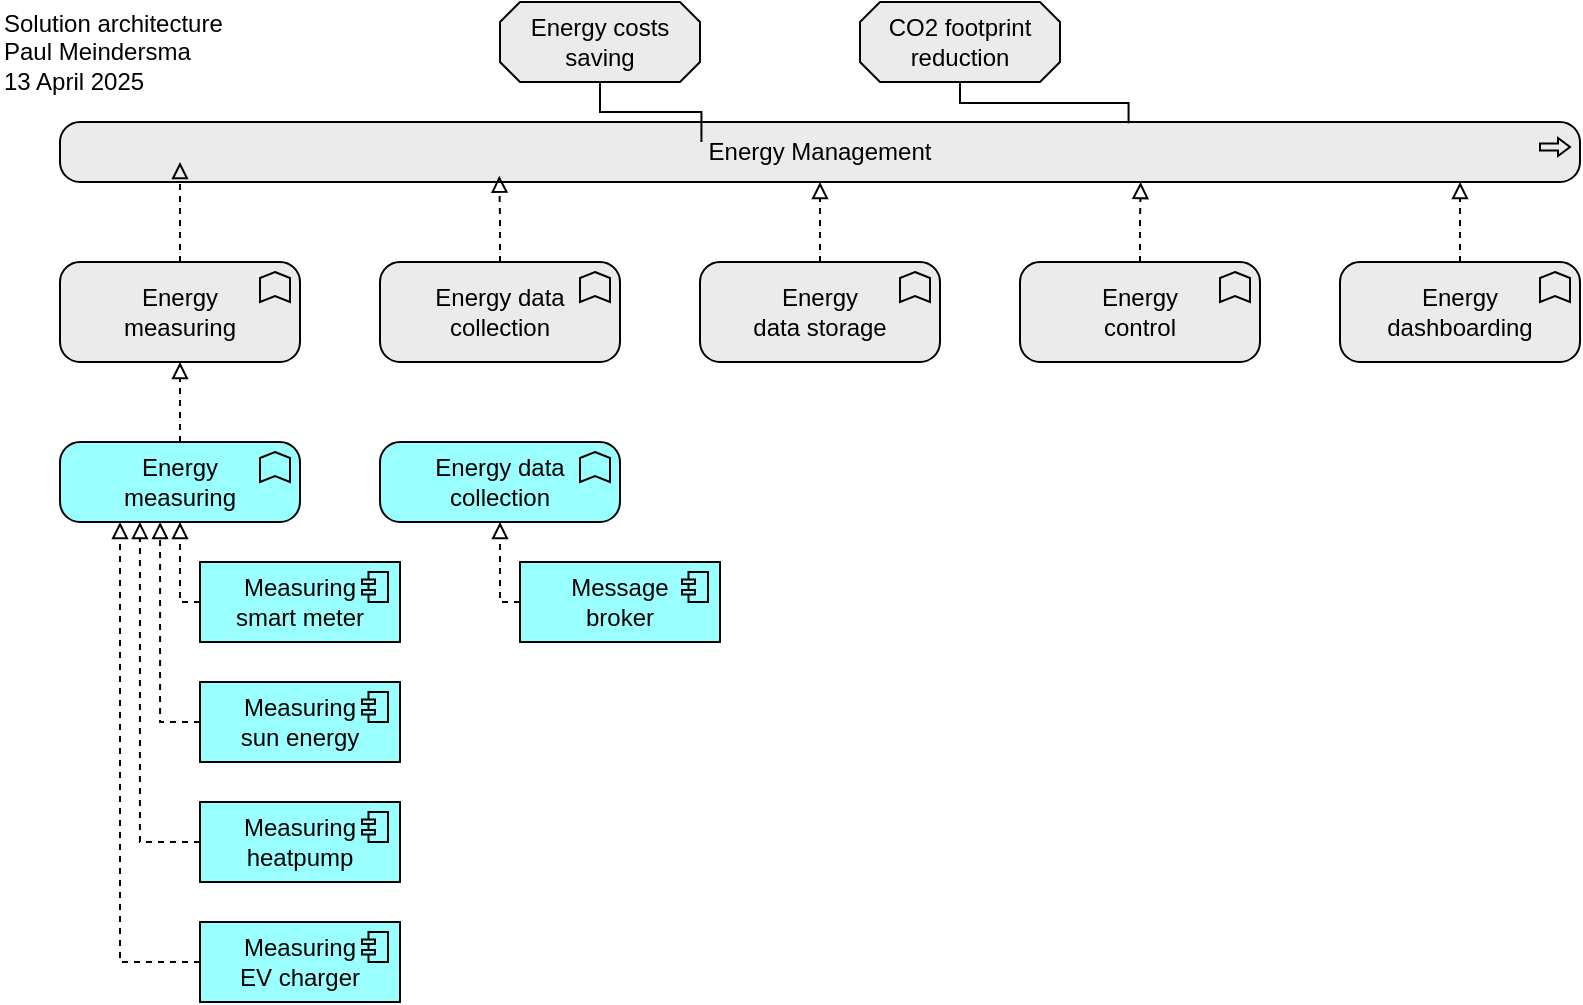 <mxfile version="26.2.12">
  <diagram name="Pagina-1" id="If3uVRzUwgf7AavsxgMt">
    <mxGraphModel dx="970" dy="509" grid="1" gridSize="10" guides="1" tooltips="1" connect="1" arrows="1" fold="1" page="1" pageScale="1" pageWidth="827" pageHeight="1169" math="0" shadow="0">
      <root>
        <mxCell id="0" />
        <mxCell id="1" parent="0" />
        <mxCell id="eXZCC9MjRsluqyA0-eMw-1" value="Solution architecture&lt;div&gt;Paul Meindersma&lt;/div&gt;&lt;div&gt;13 April 2025&lt;/div&gt;" style="text;html=1;align=left;verticalAlign=middle;whiteSpace=wrap;rounded=0;" vertex="1" parent="1">
          <mxGeometry x="10" y="20" width="170" height="50" as="geometry" />
        </mxCell>
        <mxCell id="eXZCC9MjRsluqyA0-eMw-2" value="Energy Management" style="html=1;outlineConnect=0;whiteSpace=wrap;fillColor=#EBEBEB;shape=mxgraph.archimate3.application;appType=proc;archiType=rounded;" vertex="1" parent="1">
          <mxGeometry x="40" y="80" width="760" height="30" as="geometry" />
        </mxCell>
        <mxCell id="eXZCC9MjRsluqyA0-eMw-3" value="CO2 footprint&lt;div&gt;reduction&lt;/div&gt;" style="html=1;outlineConnect=0;whiteSpace=wrap;fillColor=#EBEBEB;shape=mxgraph.archimate3.application;appType=generic;archiType=oct;" vertex="1" parent="1">
          <mxGeometry x="440" y="20" width="100" height="40" as="geometry" />
        </mxCell>
        <mxCell id="eXZCC9MjRsluqyA0-eMw-6" value="" style="edgeStyle=elbowEdgeStyle;html=1;endArrow=none;elbow=vertical;rounded=0;entryX=0.5;entryY=1;entryDx=0;entryDy=0;entryPerimeter=0;exitX=0.422;exitY=0.333;exitDx=0;exitDy=0;exitPerimeter=0;" edge="1" parent="1" source="eXZCC9MjRsluqyA0-eMw-2" target="eXZCC9MjRsluqyA0-eMw-27">
          <mxGeometry width="160" relative="1" as="geometry">
            <mxPoint x="330" y="310" as="sourcePoint" />
            <mxPoint x="490" y="310" as="targetPoint" />
          </mxGeometry>
        </mxCell>
        <mxCell id="eXZCC9MjRsluqyA0-eMw-7" value="Energy&lt;div&gt;dashboarding&lt;/div&gt;" style="html=1;outlineConnect=0;whiteSpace=wrap;fillColor=#EBEBEB;shape=mxgraph.archimate3.application;appType=func;archiType=rounded;" vertex="1" parent="1">
          <mxGeometry x="680" y="150" width="120" height="50" as="geometry" />
        </mxCell>
        <mxCell id="eXZCC9MjRsluqyA0-eMw-8" value="Energy&lt;div&gt;control&lt;/div&gt;" style="html=1;outlineConnect=0;whiteSpace=wrap;fillColor=#EBEBEB;shape=mxgraph.archimate3.application;appType=func;archiType=rounded;" vertex="1" parent="1">
          <mxGeometry x="520" y="150" width="120" height="50" as="geometry" />
        </mxCell>
        <mxCell id="eXZCC9MjRsluqyA0-eMw-9" value="" style="edgeStyle=elbowEdgeStyle;html=1;endArrow=block;elbow=vertical;endFill=0;dashed=1;rounded=0;exitX=0.5;exitY=0;exitDx=0;exitDy=0;exitPerimeter=0;" edge="1" parent="1" source="eXZCC9MjRsluqyA0-eMw-7">
          <mxGeometry width="160" relative="1" as="geometry">
            <mxPoint x="330" y="310" as="sourcePoint" />
            <mxPoint x="740" y="110" as="targetPoint" />
          </mxGeometry>
        </mxCell>
        <mxCell id="eXZCC9MjRsluqyA0-eMw-10" value="" style="edgeStyle=elbowEdgeStyle;html=1;endArrow=block;elbow=vertical;endFill=0;dashed=1;rounded=0;entryX=0.711;entryY=1;entryDx=0;entryDy=0;entryPerimeter=0;" edge="1" parent="1" source="eXZCC9MjRsluqyA0-eMw-8" target="eXZCC9MjRsluqyA0-eMw-2">
          <mxGeometry width="160" relative="1" as="geometry">
            <mxPoint x="110" y="150" as="sourcePoint" />
            <mxPoint x="490" y="120" as="targetPoint" />
          </mxGeometry>
        </mxCell>
        <mxCell id="eXZCC9MjRsluqyA0-eMw-11" value="Energy&lt;div&gt;measuring&lt;/div&gt;" style="html=1;outlineConnect=0;whiteSpace=wrap;fillColor=#EBEBEB;shape=mxgraph.archimate3.application;appType=func;archiType=rounded;" vertex="1" parent="1">
          <mxGeometry x="40" y="150" width="120" height="50" as="geometry" />
        </mxCell>
        <mxCell id="eXZCC9MjRsluqyA0-eMw-12" value="" style="edgeStyle=elbowEdgeStyle;html=1;endArrow=block;elbow=vertical;endFill=0;dashed=1;rounded=0;exitX=0.5;exitY=0;exitDx=0;exitDy=0;exitPerimeter=0;" edge="1" parent="1" source="eXZCC9MjRsluqyA0-eMw-11">
          <mxGeometry width="160" relative="1" as="geometry">
            <mxPoint x="270" y="160" as="sourcePoint" />
            <mxPoint x="100" y="100" as="targetPoint" />
          </mxGeometry>
        </mxCell>
        <mxCell id="eXZCC9MjRsluqyA0-eMw-13" value="Energy&amp;nbsp;&lt;span style=&quot;background-color: transparent; color: light-dark(rgb(0, 0, 0), rgb(255, 255, 255));&quot;&gt;data collection&lt;/span&gt;" style="html=1;outlineConnect=0;whiteSpace=wrap;fillColor=#EBEBEB;shape=mxgraph.archimate3.application;appType=func;archiType=rounded;" vertex="1" parent="1">
          <mxGeometry x="200" y="150" width="120" height="50" as="geometry" />
        </mxCell>
        <mxCell id="eXZCC9MjRsluqyA0-eMw-14" value="" style="edgeStyle=elbowEdgeStyle;html=1;endArrow=block;elbow=vertical;endFill=0;dashed=1;rounded=0;exitX=0.5;exitY=0;exitDx=0;exitDy=0;exitPerimeter=0;entryX=0.289;entryY=0.895;entryDx=0;entryDy=0;entryPerimeter=0;" edge="1" parent="1" source="eXZCC9MjRsluqyA0-eMw-13" target="eXZCC9MjRsluqyA0-eMw-2">
          <mxGeometry width="160" relative="1" as="geometry">
            <mxPoint x="580" y="140" as="sourcePoint" />
            <mxPoint x="230" y="120" as="targetPoint" />
          </mxGeometry>
        </mxCell>
        <mxCell id="eXZCC9MjRsluqyA0-eMw-15" value="Energy&lt;div&gt;measuring&lt;/div&gt;" style="html=1;outlineConnect=0;whiteSpace=wrap;fillColor=#99ffff;shape=mxgraph.archimate3.application;appType=func;archiType=rounded;" vertex="1" parent="1">
          <mxGeometry x="40" y="240" width="120" height="40" as="geometry" />
        </mxCell>
        <mxCell id="eXZCC9MjRsluqyA0-eMw-16" value="Measuring&lt;div&gt;sun energy&lt;/div&gt;" style="html=1;outlineConnect=0;whiteSpace=wrap;fillColor=#99ffff;shape=mxgraph.archimate3.application;appType=comp;archiType=square;" vertex="1" parent="1">
          <mxGeometry x="110" y="360" width="100" height="40" as="geometry" />
        </mxCell>
        <mxCell id="eXZCC9MjRsluqyA0-eMw-17" value="Measuring&lt;div&gt;smart meter&lt;/div&gt;" style="html=1;outlineConnect=0;whiteSpace=wrap;fillColor=#99ffff;shape=mxgraph.archimate3.application;appType=comp;archiType=square;" vertex="1" parent="1">
          <mxGeometry x="110" y="300" width="100" height="40" as="geometry" />
        </mxCell>
        <mxCell id="eXZCC9MjRsluqyA0-eMw-18" value="Measuring&lt;div&gt;heatpump&lt;/div&gt;" style="html=1;outlineConnect=0;whiteSpace=wrap;fillColor=#99ffff;shape=mxgraph.archimate3.application;appType=comp;archiType=square;" vertex="1" parent="1">
          <mxGeometry x="110" y="420" width="100" height="40" as="geometry" />
        </mxCell>
        <mxCell id="eXZCC9MjRsluqyA0-eMw-19" value="Measuring&lt;div&gt;EV charger&lt;/div&gt;" style="html=1;outlineConnect=0;whiteSpace=wrap;fillColor=#99ffff;shape=mxgraph.archimate3.application;appType=comp;archiType=square;" vertex="1" parent="1">
          <mxGeometry x="110" y="480" width="100" height="40" as="geometry" />
        </mxCell>
        <mxCell id="eXZCC9MjRsluqyA0-eMw-20" value="" style="edgeStyle=elbowEdgeStyle;html=1;endArrow=block;elbow=vertical;endFill=0;dashed=1;rounded=0;entryX=0.5;entryY=1;entryDx=0;entryDy=0;entryPerimeter=0;exitX=0;exitY=0.5;exitDx=0;exitDy=0;exitPerimeter=0;" edge="1" parent="1" source="eXZCC9MjRsluqyA0-eMw-17" target="eXZCC9MjRsluqyA0-eMw-15">
          <mxGeometry width="160" relative="1" as="geometry">
            <mxPoint x="350" y="370" as="sourcePoint" />
            <mxPoint x="510" y="370" as="targetPoint" />
            <Array as="points">
              <mxPoint x="110" y="320" />
            </Array>
          </mxGeometry>
        </mxCell>
        <mxCell id="eXZCC9MjRsluqyA0-eMw-21" value="" style="edgeStyle=elbowEdgeStyle;html=1;endArrow=block;elbow=vertical;endFill=0;dashed=1;rounded=0;exitX=0;exitY=0.5;exitDx=0;exitDy=0;exitPerimeter=0;entryX=0.417;entryY=1;entryDx=0;entryDy=0;entryPerimeter=0;" edge="1" parent="1" source="eXZCC9MjRsluqyA0-eMw-16" target="eXZCC9MjRsluqyA0-eMw-15">
          <mxGeometry width="160" relative="1" as="geometry">
            <mxPoint x="130" y="330" as="sourcePoint" />
            <mxPoint x="80" y="280" as="targetPoint" />
            <Array as="points">
              <mxPoint x="80" y="380" />
            </Array>
          </mxGeometry>
        </mxCell>
        <mxCell id="eXZCC9MjRsluqyA0-eMw-22" value="" style="edgeStyle=elbowEdgeStyle;html=1;endArrow=block;elbow=vertical;endFill=0;dashed=1;rounded=0;exitX=0;exitY=0.5;exitDx=0;exitDy=0;exitPerimeter=0;entryX=0.333;entryY=0.999;entryDx=0;entryDy=0;entryPerimeter=0;" edge="1" parent="1" source="eXZCC9MjRsluqyA0-eMw-18" target="eXZCC9MjRsluqyA0-eMw-15">
          <mxGeometry width="160" relative="1" as="geometry">
            <mxPoint x="130" y="390" as="sourcePoint" />
            <mxPoint x="80" y="290" as="targetPoint" />
            <Array as="points">
              <mxPoint x="70" y="440" />
            </Array>
          </mxGeometry>
        </mxCell>
        <mxCell id="eXZCC9MjRsluqyA0-eMw-23" value="" style="edgeStyle=elbowEdgeStyle;html=1;endArrow=block;elbow=vertical;endFill=0;dashed=1;rounded=0;exitX=0;exitY=0.5;exitDx=0;exitDy=0;exitPerimeter=0;entryX=0.25;entryY=1;entryDx=0;entryDy=0;entryPerimeter=0;" edge="1" parent="1" source="eXZCC9MjRsluqyA0-eMw-19" target="eXZCC9MjRsluqyA0-eMw-15">
          <mxGeometry width="160" relative="1" as="geometry">
            <mxPoint x="130" y="450" as="sourcePoint" />
            <mxPoint x="60" y="290" as="targetPoint" />
            <Array as="points">
              <mxPoint x="90" y="500" />
            </Array>
          </mxGeometry>
        </mxCell>
        <mxCell id="eXZCC9MjRsluqyA0-eMw-24" value="" style="edgeStyle=elbowEdgeStyle;html=1;endArrow=block;elbow=vertical;endFill=0;dashed=1;rounded=0;exitX=0.5;exitY=0;exitDx=0;exitDy=0;exitPerimeter=0;" edge="1" parent="1" source="eXZCC9MjRsluqyA0-eMw-15" target="eXZCC9MjRsluqyA0-eMw-11">
          <mxGeometry width="160" relative="1" as="geometry">
            <mxPoint x="210" y="280" as="sourcePoint" />
            <mxPoint x="370" y="280" as="targetPoint" />
          </mxGeometry>
        </mxCell>
        <mxCell id="eXZCC9MjRsluqyA0-eMw-25" value="Energy&lt;div&gt;data storage&lt;/div&gt;" style="html=1;outlineConnect=0;whiteSpace=wrap;fillColor=#EBEBEB;shape=mxgraph.archimate3.application;appType=func;archiType=rounded;" vertex="1" parent="1">
          <mxGeometry x="360" y="150" width="120" height="50" as="geometry" />
        </mxCell>
        <mxCell id="eXZCC9MjRsluqyA0-eMw-26" value="" style="edgeStyle=elbowEdgeStyle;html=1;endArrow=block;elbow=vertical;endFill=0;dashed=1;rounded=0;exitX=0.5;exitY=0;exitDx=0;exitDy=0;exitPerimeter=0;" edge="1" parent="1" source="eXZCC9MjRsluqyA0-eMw-25" target="eXZCC9MjRsluqyA0-eMw-2">
          <mxGeometry width="160" relative="1" as="geometry">
            <mxPoint x="240" y="160" as="sourcePoint" />
            <mxPoint x="360" y="120" as="targetPoint" />
          </mxGeometry>
        </mxCell>
        <mxCell id="eXZCC9MjRsluqyA0-eMw-27" value="Energy costs saving" style="html=1;outlineConnect=0;whiteSpace=wrap;fillColor=#EBEBEB;shape=mxgraph.archimate3.application;appType=generic;archiType=oct;" vertex="1" parent="1">
          <mxGeometry x="260" y="20" width="100" height="40" as="geometry" />
        </mxCell>
        <mxCell id="eXZCC9MjRsluqyA0-eMw-28" value="" style="edgeStyle=elbowEdgeStyle;html=1;endArrow=none;elbow=vertical;rounded=0;exitX=0.703;exitY=0.022;exitDx=0;exitDy=0;exitPerimeter=0;" edge="1" parent="1" source="eXZCC9MjRsluqyA0-eMw-2" target="eXZCC9MjRsluqyA0-eMw-3">
          <mxGeometry width="160" relative="1" as="geometry">
            <mxPoint x="370" y="90" as="sourcePoint" />
            <mxPoint x="320" y="70" as="targetPoint" />
          </mxGeometry>
        </mxCell>
        <mxCell id="eXZCC9MjRsluqyA0-eMw-31" value="Energy data collection" style="html=1;outlineConnect=0;whiteSpace=wrap;fillColor=#99ffff;shape=mxgraph.archimate3.application;appType=func;archiType=rounded;" vertex="1" parent="1">
          <mxGeometry x="200" y="240" width="120" height="40" as="geometry" />
        </mxCell>
        <mxCell id="eXZCC9MjRsluqyA0-eMw-32" value="Message&lt;div&gt;broker&lt;/div&gt;" style="html=1;outlineConnect=0;whiteSpace=wrap;fillColor=#99ffff;shape=mxgraph.archimate3.application;appType=comp;archiType=square;" vertex="1" parent="1">
          <mxGeometry x="270" y="300" width="100" height="40" as="geometry" />
        </mxCell>
        <mxCell id="eXZCC9MjRsluqyA0-eMw-33" value="" style="edgeStyle=elbowEdgeStyle;html=1;endArrow=block;elbow=vertical;endFill=0;dashed=1;rounded=0;exitX=0;exitY=0.5;exitDx=0;exitDy=0;exitPerimeter=0;entryX=0.5;entryY=1;entryDx=0;entryDy=0;entryPerimeter=0;" edge="1" parent="1" source="eXZCC9MjRsluqyA0-eMw-32" target="eXZCC9MjRsluqyA0-eMw-31">
          <mxGeometry width="160" relative="1" as="geometry">
            <mxPoint x="290" y="410" as="sourcePoint" />
            <mxPoint x="450" y="410" as="targetPoint" />
            <Array as="points">
              <mxPoint x="250" y="320" />
            </Array>
          </mxGeometry>
        </mxCell>
      </root>
    </mxGraphModel>
  </diagram>
</mxfile>
